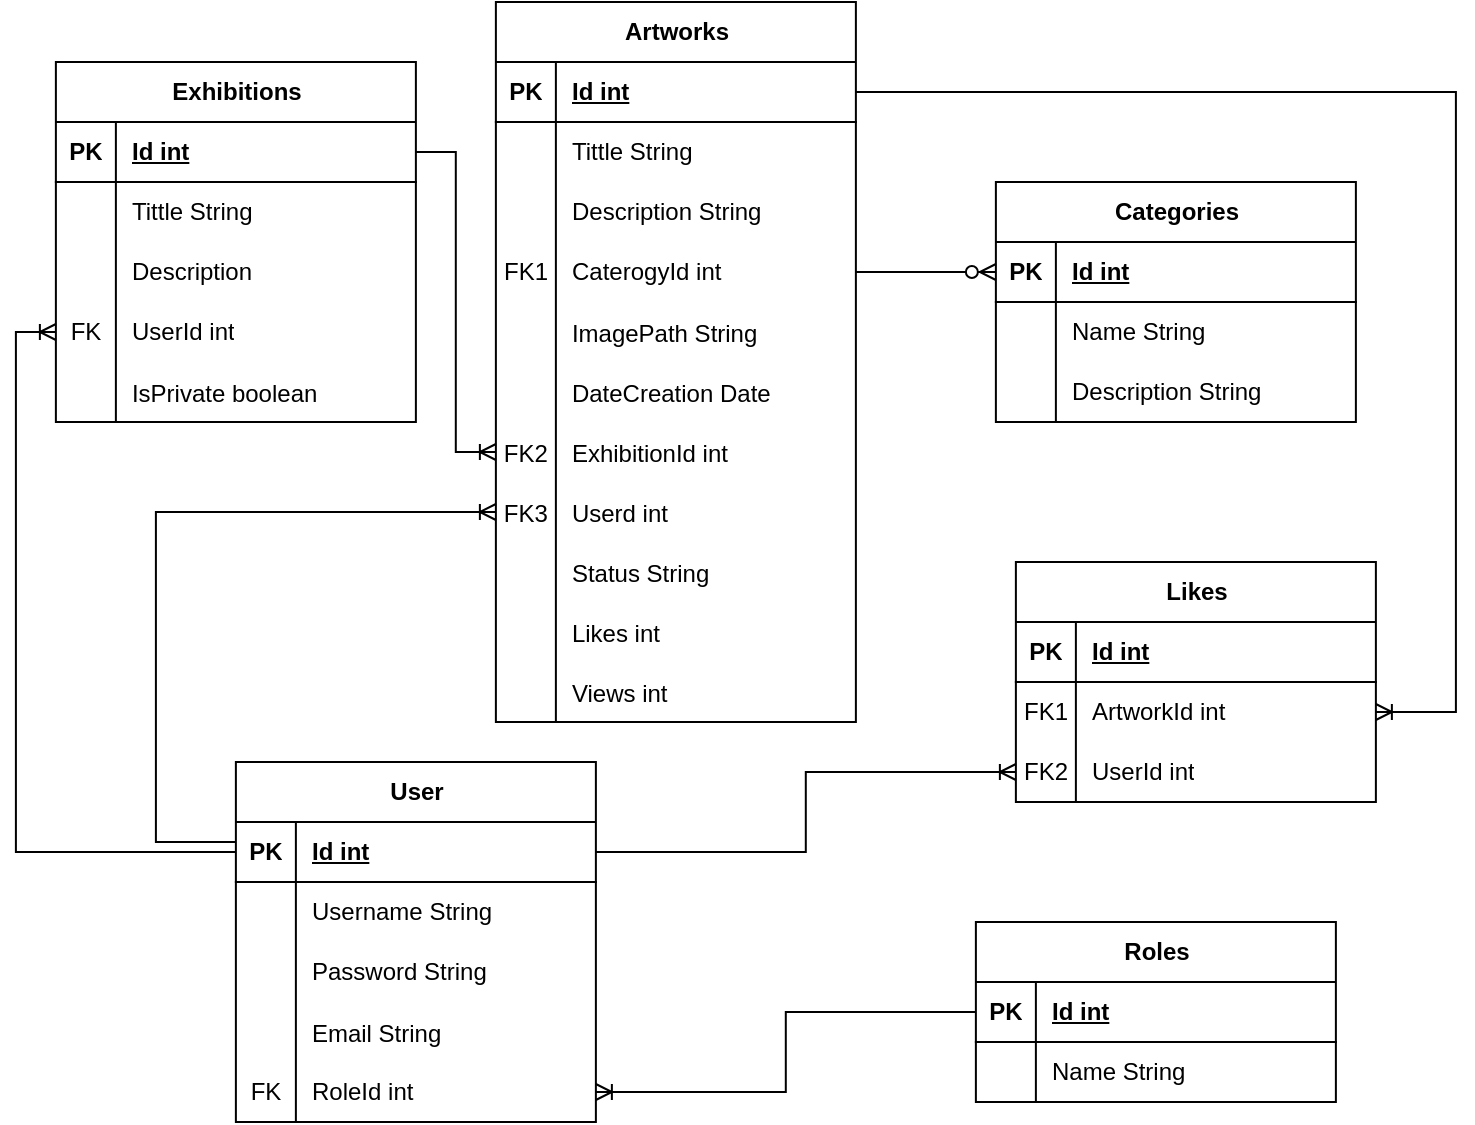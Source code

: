 <mxfile version="26.1.1">
  <diagram id="R2lEEEUBdFMjLlhIrx00" name="Page-1">
    <mxGraphModel dx="1597" dy="1006" grid="1" gridSize="10" guides="1" tooltips="1" connect="1" arrows="1" fold="1" page="1" pageScale="1" pageWidth="850" pageHeight="1100" math="0" shadow="0" extFonts="Permanent Marker^https://fonts.googleapis.com/css?family=Permanent+Marker">
      <root>
        <mxCell id="0" />
        <mxCell id="1" parent="0" />
        <mxCell id="hOkbXdzF2XHy2tYGxrxu-14" value="Artworks" style="shape=table;startSize=30;container=1;collapsible=1;childLayout=tableLayout;fixedRows=1;rowLines=0;fontStyle=1;align=center;resizeLast=1;html=1;" vertex="1" parent="1">
          <mxGeometry x="269.94" y="10" width="180" height="360" as="geometry" />
        </mxCell>
        <mxCell id="hOkbXdzF2XHy2tYGxrxu-15" value="" style="shape=tableRow;horizontal=0;startSize=0;swimlaneHead=0;swimlaneBody=0;fillColor=none;collapsible=0;dropTarget=0;points=[[0,0.5],[1,0.5]];portConstraint=eastwest;top=0;left=0;right=0;bottom=1;" vertex="1" parent="hOkbXdzF2XHy2tYGxrxu-14">
          <mxGeometry y="30" width="180" height="30" as="geometry" />
        </mxCell>
        <mxCell id="hOkbXdzF2XHy2tYGxrxu-16" value="PK" style="shape=partialRectangle;connectable=0;fillColor=none;top=0;left=0;bottom=0;right=0;fontStyle=1;overflow=hidden;whiteSpace=wrap;html=1;" vertex="1" parent="hOkbXdzF2XHy2tYGxrxu-15">
          <mxGeometry width="30" height="30" as="geometry">
            <mxRectangle width="30" height="30" as="alternateBounds" />
          </mxGeometry>
        </mxCell>
        <mxCell id="hOkbXdzF2XHy2tYGxrxu-17" value="Id int" style="shape=partialRectangle;connectable=0;fillColor=none;top=0;left=0;bottom=0;right=0;align=left;spacingLeft=6;fontStyle=5;overflow=hidden;whiteSpace=wrap;html=1;" vertex="1" parent="hOkbXdzF2XHy2tYGxrxu-15">
          <mxGeometry x="30" width="150" height="30" as="geometry">
            <mxRectangle width="150" height="30" as="alternateBounds" />
          </mxGeometry>
        </mxCell>
        <mxCell id="hOkbXdzF2XHy2tYGxrxu-18" value="" style="shape=tableRow;horizontal=0;startSize=0;swimlaneHead=0;swimlaneBody=0;fillColor=none;collapsible=0;dropTarget=0;points=[[0,0.5],[1,0.5]];portConstraint=eastwest;top=0;left=0;right=0;bottom=0;" vertex="1" parent="hOkbXdzF2XHy2tYGxrxu-14">
          <mxGeometry y="60" width="180" height="30" as="geometry" />
        </mxCell>
        <mxCell id="hOkbXdzF2XHy2tYGxrxu-19" value="" style="shape=partialRectangle;connectable=0;fillColor=none;top=0;left=0;bottom=0;right=0;editable=1;overflow=hidden;whiteSpace=wrap;html=1;" vertex="1" parent="hOkbXdzF2XHy2tYGxrxu-18">
          <mxGeometry width="30" height="30" as="geometry">
            <mxRectangle width="30" height="30" as="alternateBounds" />
          </mxGeometry>
        </mxCell>
        <mxCell id="hOkbXdzF2XHy2tYGxrxu-20" value="Tittle String" style="shape=partialRectangle;connectable=0;fillColor=none;top=0;left=0;bottom=0;right=0;align=left;spacingLeft=6;overflow=hidden;whiteSpace=wrap;html=1;" vertex="1" parent="hOkbXdzF2XHy2tYGxrxu-18">
          <mxGeometry x="30" width="150" height="30" as="geometry">
            <mxRectangle width="150" height="30" as="alternateBounds" />
          </mxGeometry>
        </mxCell>
        <mxCell id="hOkbXdzF2XHy2tYGxrxu-21" value="" style="shape=tableRow;horizontal=0;startSize=0;swimlaneHead=0;swimlaneBody=0;fillColor=none;collapsible=0;dropTarget=0;points=[[0,0.5],[1,0.5]];portConstraint=eastwest;top=0;left=0;right=0;bottom=0;" vertex="1" parent="hOkbXdzF2XHy2tYGxrxu-14">
          <mxGeometry y="90" width="180" height="30" as="geometry" />
        </mxCell>
        <mxCell id="hOkbXdzF2XHy2tYGxrxu-22" value="" style="shape=partialRectangle;connectable=0;fillColor=none;top=0;left=0;bottom=0;right=0;editable=1;overflow=hidden;whiteSpace=wrap;html=1;" vertex="1" parent="hOkbXdzF2XHy2tYGxrxu-21">
          <mxGeometry width="30" height="30" as="geometry">
            <mxRectangle width="30" height="30" as="alternateBounds" />
          </mxGeometry>
        </mxCell>
        <mxCell id="hOkbXdzF2XHy2tYGxrxu-23" value="Description String" style="shape=partialRectangle;connectable=0;fillColor=none;top=0;left=0;bottom=0;right=0;align=left;spacingLeft=6;overflow=hidden;whiteSpace=wrap;html=1;" vertex="1" parent="hOkbXdzF2XHy2tYGxrxu-21">
          <mxGeometry x="30" width="150" height="30" as="geometry">
            <mxRectangle width="150" height="30" as="alternateBounds" />
          </mxGeometry>
        </mxCell>
        <mxCell id="hOkbXdzF2XHy2tYGxrxu-24" value="" style="shape=tableRow;horizontal=0;startSize=0;swimlaneHead=0;swimlaneBody=0;fillColor=none;collapsible=0;dropTarget=0;points=[[0,0.5],[1,0.5]];portConstraint=eastwest;top=0;left=0;right=0;bottom=0;" vertex="1" parent="hOkbXdzF2XHy2tYGxrxu-14">
          <mxGeometry y="120" width="180" height="30" as="geometry" />
        </mxCell>
        <mxCell id="hOkbXdzF2XHy2tYGxrxu-25" value="FK1" style="shape=partialRectangle;connectable=0;fillColor=none;top=0;left=0;bottom=0;right=0;editable=1;overflow=hidden;whiteSpace=wrap;html=1;" vertex="1" parent="hOkbXdzF2XHy2tYGxrxu-24">
          <mxGeometry width="30" height="30" as="geometry">
            <mxRectangle width="30" height="30" as="alternateBounds" />
          </mxGeometry>
        </mxCell>
        <mxCell id="hOkbXdzF2XHy2tYGxrxu-26" value="CaterogyId int" style="shape=partialRectangle;connectable=0;fillColor=none;top=0;left=0;bottom=0;right=0;align=left;spacingLeft=6;overflow=hidden;whiteSpace=wrap;html=1;" vertex="1" parent="hOkbXdzF2XHy2tYGxrxu-24">
          <mxGeometry x="30" width="150" height="30" as="geometry">
            <mxRectangle width="150" height="30" as="alternateBounds" />
          </mxGeometry>
        </mxCell>
        <mxCell id="hOkbXdzF2XHy2tYGxrxu-127" value="" style="shape=tableRow;horizontal=0;startSize=0;swimlaneHead=0;swimlaneBody=0;fillColor=none;collapsible=0;dropTarget=0;points=[[0,0.5],[1,0.5]];portConstraint=eastwest;top=0;left=0;right=0;bottom=0;" vertex="1" parent="hOkbXdzF2XHy2tYGxrxu-14">
          <mxGeometry y="150" width="180" height="30" as="geometry" />
        </mxCell>
        <mxCell id="hOkbXdzF2XHy2tYGxrxu-128" value="" style="shape=partialRectangle;connectable=0;fillColor=none;top=0;left=0;bottom=0;right=0;editable=1;overflow=hidden;" vertex="1" parent="hOkbXdzF2XHy2tYGxrxu-127">
          <mxGeometry width="30" height="30" as="geometry">
            <mxRectangle width="30" height="30" as="alternateBounds" />
          </mxGeometry>
        </mxCell>
        <mxCell id="hOkbXdzF2XHy2tYGxrxu-129" value="ImagePath String" style="shape=partialRectangle;connectable=0;fillColor=none;top=0;left=0;bottom=0;right=0;align=left;spacingLeft=6;overflow=hidden;" vertex="1" parent="hOkbXdzF2XHy2tYGxrxu-127">
          <mxGeometry x="30" width="150" height="30" as="geometry">
            <mxRectangle width="150" height="30" as="alternateBounds" />
          </mxGeometry>
        </mxCell>
        <mxCell id="hOkbXdzF2XHy2tYGxrxu-130" value="" style="shape=tableRow;horizontal=0;startSize=0;swimlaneHead=0;swimlaneBody=0;fillColor=none;collapsible=0;dropTarget=0;points=[[0,0.5],[1,0.5]];portConstraint=eastwest;top=0;left=0;right=0;bottom=0;" vertex="1" parent="hOkbXdzF2XHy2tYGxrxu-14">
          <mxGeometry y="180" width="180" height="30" as="geometry" />
        </mxCell>
        <mxCell id="hOkbXdzF2XHy2tYGxrxu-131" value="" style="shape=partialRectangle;connectable=0;fillColor=none;top=0;left=0;bottom=0;right=0;editable=1;overflow=hidden;" vertex="1" parent="hOkbXdzF2XHy2tYGxrxu-130">
          <mxGeometry width="30" height="30" as="geometry">
            <mxRectangle width="30" height="30" as="alternateBounds" />
          </mxGeometry>
        </mxCell>
        <mxCell id="hOkbXdzF2XHy2tYGxrxu-132" value="DateCreation Date" style="shape=partialRectangle;connectable=0;fillColor=none;top=0;left=0;bottom=0;right=0;align=left;spacingLeft=6;overflow=hidden;" vertex="1" parent="hOkbXdzF2XHy2tYGxrxu-130">
          <mxGeometry x="30" width="150" height="30" as="geometry">
            <mxRectangle width="150" height="30" as="alternateBounds" />
          </mxGeometry>
        </mxCell>
        <mxCell id="hOkbXdzF2XHy2tYGxrxu-133" value="" style="shape=tableRow;horizontal=0;startSize=0;swimlaneHead=0;swimlaneBody=0;fillColor=none;collapsible=0;dropTarget=0;points=[[0,0.5],[1,0.5]];portConstraint=eastwest;top=0;left=0;right=0;bottom=0;" vertex="1" parent="hOkbXdzF2XHy2tYGxrxu-14">
          <mxGeometry y="210" width="180" height="30" as="geometry" />
        </mxCell>
        <mxCell id="hOkbXdzF2XHy2tYGxrxu-134" value="FK2" style="shape=partialRectangle;connectable=0;fillColor=none;top=0;left=0;bottom=0;right=0;editable=1;overflow=hidden;" vertex="1" parent="hOkbXdzF2XHy2tYGxrxu-133">
          <mxGeometry width="30" height="30" as="geometry">
            <mxRectangle width="30" height="30" as="alternateBounds" />
          </mxGeometry>
        </mxCell>
        <mxCell id="hOkbXdzF2XHy2tYGxrxu-135" value="ExhibitionId int" style="shape=partialRectangle;connectable=0;fillColor=none;top=0;left=0;bottom=0;right=0;align=left;spacingLeft=6;overflow=hidden;" vertex="1" parent="hOkbXdzF2XHy2tYGxrxu-133">
          <mxGeometry x="30" width="150" height="30" as="geometry">
            <mxRectangle width="150" height="30" as="alternateBounds" />
          </mxGeometry>
        </mxCell>
        <mxCell id="hOkbXdzF2XHy2tYGxrxu-136" value="" style="shape=tableRow;horizontal=0;startSize=0;swimlaneHead=0;swimlaneBody=0;fillColor=none;collapsible=0;dropTarget=0;points=[[0,0.5],[1,0.5]];portConstraint=eastwest;top=0;left=0;right=0;bottom=0;" vertex="1" parent="hOkbXdzF2XHy2tYGxrxu-14">
          <mxGeometry y="240" width="180" height="30" as="geometry" />
        </mxCell>
        <mxCell id="hOkbXdzF2XHy2tYGxrxu-137" value="FK3" style="shape=partialRectangle;connectable=0;fillColor=none;top=0;left=0;bottom=0;right=0;editable=1;overflow=hidden;" vertex="1" parent="hOkbXdzF2XHy2tYGxrxu-136">
          <mxGeometry width="30" height="30" as="geometry">
            <mxRectangle width="30" height="30" as="alternateBounds" />
          </mxGeometry>
        </mxCell>
        <mxCell id="hOkbXdzF2XHy2tYGxrxu-138" value="Userd int" style="shape=partialRectangle;connectable=0;fillColor=none;top=0;left=0;bottom=0;right=0;align=left;spacingLeft=6;overflow=hidden;" vertex="1" parent="hOkbXdzF2XHy2tYGxrxu-136">
          <mxGeometry x="30" width="150" height="30" as="geometry">
            <mxRectangle width="150" height="30" as="alternateBounds" />
          </mxGeometry>
        </mxCell>
        <mxCell id="hOkbXdzF2XHy2tYGxrxu-139" value="" style="shape=tableRow;horizontal=0;startSize=0;swimlaneHead=0;swimlaneBody=0;fillColor=none;collapsible=0;dropTarget=0;points=[[0,0.5],[1,0.5]];portConstraint=eastwest;top=0;left=0;right=0;bottom=0;" vertex="1" parent="hOkbXdzF2XHy2tYGxrxu-14">
          <mxGeometry y="270" width="180" height="30" as="geometry" />
        </mxCell>
        <mxCell id="hOkbXdzF2XHy2tYGxrxu-140" value="" style="shape=partialRectangle;connectable=0;fillColor=none;top=0;left=0;bottom=0;right=0;editable=1;overflow=hidden;" vertex="1" parent="hOkbXdzF2XHy2tYGxrxu-139">
          <mxGeometry width="30" height="30" as="geometry">
            <mxRectangle width="30" height="30" as="alternateBounds" />
          </mxGeometry>
        </mxCell>
        <mxCell id="hOkbXdzF2XHy2tYGxrxu-141" value="Status String" style="shape=partialRectangle;connectable=0;fillColor=none;top=0;left=0;bottom=0;right=0;align=left;spacingLeft=6;overflow=hidden;" vertex="1" parent="hOkbXdzF2XHy2tYGxrxu-139">
          <mxGeometry x="30" width="150" height="30" as="geometry">
            <mxRectangle width="150" height="30" as="alternateBounds" />
          </mxGeometry>
        </mxCell>
        <mxCell id="hOkbXdzF2XHy2tYGxrxu-142" value="" style="shape=tableRow;horizontal=0;startSize=0;swimlaneHead=0;swimlaneBody=0;fillColor=none;collapsible=0;dropTarget=0;points=[[0,0.5],[1,0.5]];portConstraint=eastwest;top=0;left=0;right=0;bottom=0;" vertex="1" parent="hOkbXdzF2XHy2tYGxrxu-14">
          <mxGeometry y="300" width="180" height="30" as="geometry" />
        </mxCell>
        <mxCell id="hOkbXdzF2XHy2tYGxrxu-143" value="" style="shape=partialRectangle;connectable=0;fillColor=none;top=0;left=0;bottom=0;right=0;editable=1;overflow=hidden;" vertex="1" parent="hOkbXdzF2XHy2tYGxrxu-142">
          <mxGeometry width="30" height="30" as="geometry">
            <mxRectangle width="30" height="30" as="alternateBounds" />
          </mxGeometry>
        </mxCell>
        <mxCell id="hOkbXdzF2XHy2tYGxrxu-144" value="Likes int" style="shape=partialRectangle;connectable=0;fillColor=none;top=0;left=0;bottom=0;right=0;align=left;spacingLeft=6;overflow=hidden;" vertex="1" parent="hOkbXdzF2XHy2tYGxrxu-142">
          <mxGeometry x="30" width="150" height="30" as="geometry">
            <mxRectangle width="150" height="30" as="alternateBounds" />
          </mxGeometry>
        </mxCell>
        <mxCell id="hOkbXdzF2XHy2tYGxrxu-145" value="" style="shape=tableRow;horizontal=0;startSize=0;swimlaneHead=0;swimlaneBody=0;fillColor=none;collapsible=0;dropTarget=0;points=[[0,0.5],[1,0.5]];portConstraint=eastwest;top=0;left=0;right=0;bottom=0;" vertex="1" parent="hOkbXdzF2XHy2tYGxrxu-14">
          <mxGeometry y="330" width="180" height="30" as="geometry" />
        </mxCell>
        <mxCell id="hOkbXdzF2XHy2tYGxrxu-146" value="" style="shape=partialRectangle;connectable=0;fillColor=none;top=0;left=0;bottom=0;right=0;editable=1;overflow=hidden;" vertex="1" parent="hOkbXdzF2XHy2tYGxrxu-145">
          <mxGeometry width="30" height="30" as="geometry">
            <mxRectangle width="30" height="30" as="alternateBounds" />
          </mxGeometry>
        </mxCell>
        <mxCell id="hOkbXdzF2XHy2tYGxrxu-147" value="Views int" style="shape=partialRectangle;connectable=0;fillColor=none;top=0;left=0;bottom=0;right=0;align=left;spacingLeft=6;overflow=hidden;" vertex="1" parent="hOkbXdzF2XHy2tYGxrxu-145">
          <mxGeometry x="30" width="150" height="30" as="geometry">
            <mxRectangle width="150" height="30" as="alternateBounds" />
          </mxGeometry>
        </mxCell>
        <mxCell id="hOkbXdzF2XHy2tYGxrxu-27" value="Exhibitions" style="shape=table;startSize=30;container=1;collapsible=1;childLayout=tableLayout;fixedRows=1;rowLines=0;fontStyle=1;align=center;resizeLast=1;html=1;" vertex="1" parent="1">
          <mxGeometry x="49.94" y="40" width="180" height="180" as="geometry" />
        </mxCell>
        <mxCell id="hOkbXdzF2XHy2tYGxrxu-28" value="" style="shape=tableRow;horizontal=0;startSize=0;swimlaneHead=0;swimlaneBody=0;fillColor=none;collapsible=0;dropTarget=0;points=[[0,0.5],[1,0.5]];portConstraint=eastwest;top=0;left=0;right=0;bottom=1;" vertex="1" parent="hOkbXdzF2XHy2tYGxrxu-27">
          <mxGeometry y="30" width="180" height="30" as="geometry" />
        </mxCell>
        <mxCell id="hOkbXdzF2XHy2tYGxrxu-29" value="PK" style="shape=partialRectangle;connectable=0;fillColor=none;top=0;left=0;bottom=0;right=0;fontStyle=1;overflow=hidden;whiteSpace=wrap;html=1;" vertex="1" parent="hOkbXdzF2XHy2tYGxrxu-28">
          <mxGeometry width="30" height="30" as="geometry">
            <mxRectangle width="30" height="30" as="alternateBounds" />
          </mxGeometry>
        </mxCell>
        <mxCell id="hOkbXdzF2XHy2tYGxrxu-30" value="Id int" style="shape=partialRectangle;connectable=0;fillColor=none;top=0;left=0;bottom=0;right=0;align=left;spacingLeft=6;fontStyle=5;overflow=hidden;whiteSpace=wrap;html=1;" vertex="1" parent="hOkbXdzF2XHy2tYGxrxu-28">
          <mxGeometry x="30" width="150" height="30" as="geometry">
            <mxRectangle width="150" height="30" as="alternateBounds" />
          </mxGeometry>
        </mxCell>
        <mxCell id="hOkbXdzF2XHy2tYGxrxu-31" value="" style="shape=tableRow;horizontal=0;startSize=0;swimlaneHead=0;swimlaneBody=0;fillColor=none;collapsible=0;dropTarget=0;points=[[0,0.5],[1,0.5]];portConstraint=eastwest;top=0;left=0;right=0;bottom=0;" vertex="1" parent="hOkbXdzF2XHy2tYGxrxu-27">
          <mxGeometry y="60" width="180" height="30" as="geometry" />
        </mxCell>
        <mxCell id="hOkbXdzF2XHy2tYGxrxu-32" value="" style="shape=partialRectangle;connectable=0;fillColor=none;top=0;left=0;bottom=0;right=0;editable=1;overflow=hidden;whiteSpace=wrap;html=1;" vertex="1" parent="hOkbXdzF2XHy2tYGxrxu-31">
          <mxGeometry width="30" height="30" as="geometry">
            <mxRectangle width="30" height="30" as="alternateBounds" />
          </mxGeometry>
        </mxCell>
        <mxCell id="hOkbXdzF2XHy2tYGxrxu-33" value="Tittle String" style="shape=partialRectangle;connectable=0;fillColor=none;top=0;left=0;bottom=0;right=0;align=left;spacingLeft=6;overflow=hidden;whiteSpace=wrap;html=1;" vertex="1" parent="hOkbXdzF2XHy2tYGxrxu-31">
          <mxGeometry x="30" width="150" height="30" as="geometry">
            <mxRectangle width="150" height="30" as="alternateBounds" />
          </mxGeometry>
        </mxCell>
        <mxCell id="hOkbXdzF2XHy2tYGxrxu-34" value="" style="shape=tableRow;horizontal=0;startSize=0;swimlaneHead=0;swimlaneBody=0;fillColor=none;collapsible=0;dropTarget=0;points=[[0,0.5],[1,0.5]];portConstraint=eastwest;top=0;left=0;right=0;bottom=0;" vertex="1" parent="hOkbXdzF2XHy2tYGxrxu-27">
          <mxGeometry y="90" width="180" height="30" as="geometry" />
        </mxCell>
        <mxCell id="hOkbXdzF2XHy2tYGxrxu-35" value="" style="shape=partialRectangle;connectable=0;fillColor=none;top=0;left=0;bottom=0;right=0;editable=1;overflow=hidden;whiteSpace=wrap;html=1;" vertex="1" parent="hOkbXdzF2XHy2tYGxrxu-34">
          <mxGeometry width="30" height="30" as="geometry">
            <mxRectangle width="30" height="30" as="alternateBounds" />
          </mxGeometry>
        </mxCell>
        <mxCell id="hOkbXdzF2XHy2tYGxrxu-36" value="Description" style="shape=partialRectangle;connectable=0;fillColor=none;top=0;left=0;bottom=0;right=0;align=left;spacingLeft=6;overflow=hidden;whiteSpace=wrap;html=1;" vertex="1" parent="hOkbXdzF2XHy2tYGxrxu-34">
          <mxGeometry x="30" width="150" height="30" as="geometry">
            <mxRectangle width="150" height="30" as="alternateBounds" />
          </mxGeometry>
        </mxCell>
        <mxCell id="hOkbXdzF2XHy2tYGxrxu-37" value="" style="shape=tableRow;horizontal=0;startSize=0;swimlaneHead=0;swimlaneBody=0;fillColor=none;collapsible=0;dropTarget=0;points=[[0,0.5],[1,0.5]];portConstraint=eastwest;top=0;left=0;right=0;bottom=0;" vertex="1" parent="hOkbXdzF2XHy2tYGxrxu-27">
          <mxGeometry y="120" width="180" height="30" as="geometry" />
        </mxCell>
        <mxCell id="hOkbXdzF2XHy2tYGxrxu-38" value="FK" style="shape=partialRectangle;connectable=0;fillColor=none;top=0;left=0;bottom=0;right=0;editable=1;overflow=hidden;whiteSpace=wrap;html=1;" vertex="1" parent="hOkbXdzF2XHy2tYGxrxu-37">
          <mxGeometry width="30" height="30" as="geometry">
            <mxRectangle width="30" height="30" as="alternateBounds" />
          </mxGeometry>
        </mxCell>
        <mxCell id="hOkbXdzF2XHy2tYGxrxu-39" value="UserId int" style="shape=partialRectangle;connectable=0;fillColor=none;top=0;left=0;bottom=0;right=0;align=left;spacingLeft=6;overflow=hidden;whiteSpace=wrap;html=1;" vertex="1" parent="hOkbXdzF2XHy2tYGxrxu-37">
          <mxGeometry x="30" width="150" height="30" as="geometry">
            <mxRectangle width="150" height="30" as="alternateBounds" />
          </mxGeometry>
        </mxCell>
        <mxCell id="hOkbXdzF2XHy2tYGxrxu-173" value="" style="shape=tableRow;horizontal=0;startSize=0;swimlaneHead=0;swimlaneBody=0;fillColor=none;collapsible=0;dropTarget=0;points=[[0,0.5],[1,0.5]];portConstraint=eastwest;top=0;left=0;right=0;bottom=0;" vertex="1" parent="hOkbXdzF2XHy2tYGxrxu-27">
          <mxGeometry y="150" width="180" height="30" as="geometry" />
        </mxCell>
        <mxCell id="hOkbXdzF2XHy2tYGxrxu-174" value="" style="shape=partialRectangle;connectable=0;fillColor=none;top=0;left=0;bottom=0;right=0;editable=1;overflow=hidden;" vertex="1" parent="hOkbXdzF2XHy2tYGxrxu-173">
          <mxGeometry width="30" height="30" as="geometry">
            <mxRectangle width="30" height="30" as="alternateBounds" />
          </mxGeometry>
        </mxCell>
        <mxCell id="hOkbXdzF2XHy2tYGxrxu-175" value="IsPrivate boolean" style="shape=partialRectangle;connectable=0;fillColor=none;top=0;left=0;bottom=0;right=0;align=left;spacingLeft=6;overflow=hidden;" vertex="1" parent="hOkbXdzF2XHy2tYGxrxu-173">
          <mxGeometry x="30" width="150" height="30" as="geometry">
            <mxRectangle width="150" height="30" as="alternateBounds" />
          </mxGeometry>
        </mxCell>
        <mxCell id="hOkbXdzF2XHy2tYGxrxu-40" value="Categories" style="shape=table;startSize=30;container=1;collapsible=1;childLayout=tableLayout;fixedRows=1;rowLines=0;fontStyle=1;align=center;resizeLast=1;html=1;" vertex="1" parent="1">
          <mxGeometry x="519.94" y="100" width="180" height="120" as="geometry" />
        </mxCell>
        <mxCell id="hOkbXdzF2XHy2tYGxrxu-41" value="" style="shape=tableRow;horizontal=0;startSize=0;swimlaneHead=0;swimlaneBody=0;fillColor=none;collapsible=0;dropTarget=0;points=[[0,0.5],[1,0.5]];portConstraint=eastwest;top=0;left=0;right=0;bottom=1;" vertex="1" parent="hOkbXdzF2XHy2tYGxrxu-40">
          <mxGeometry y="30" width="180" height="30" as="geometry" />
        </mxCell>
        <mxCell id="hOkbXdzF2XHy2tYGxrxu-42" value="PK" style="shape=partialRectangle;connectable=0;fillColor=none;top=0;left=0;bottom=0;right=0;fontStyle=1;overflow=hidden;whiteSpace=wrap;html=1;" vertex="1" parent="hOkbXdzF2XHy2tYGxrxu-41">
          <mxGeometry width="30" height="30" as="geometry">
            <mxRectangle width="30" height="30" as="alternateBounds" />
          </mxGeometry>
        </mxCell>
        <mxCell id="hOkbXdzF2XHy2tYGxrxu-43" value="Id int" style="shape=partialRectangle;connectable=0;fillColor=none;top=0;left=0;bottom=0;right=0;align=left;spacingLeft=6;fontStyle=5;overflow=hidden;whiteSpace=wrap;html=1;" vertex="1" parent="hOkbXdzF2XHy2tYGxrxu-41">
          <mxGeometry x="30" width="150" height="30" as="geometry">
            <mxRectangle width="150" height="30" as="alternateBounds" />
          </mxGeometry>
        </mxCell>
        <mxCell id="hOkbXdzF2XHy2tYGxrxu-44" value="" style="shape=tableRow;horizontal=0;startSize=0;swimlaneHead=0;swimlaneBody=0;fillColor=none;collapsible=0;dropTarget=0;points=[[0,0.5],[1,0.5]];portConstraint=eastwest;top=0;left=0;right=0;bottom=0;" vertex="1" parent="hOkbXdzF2XHy2tYGxrxu-40">
          <mxGeometry y="60" width="180" height="30" as="geometry" />
        </mxCell>
        <mxCell id="hOkbXdzF2XHy2tYGxrxu-45" value="" style="shape=partialRectangle;connectable=0;fillColor=none;top=0;left=0;bottom=0;right=0;editable=1;overflow=hidden;whiteSpace=wrap;html=1;" vertex="1" parent="hOkbXdzF2XHy2tYGxrxu-44">
          <mxGeometry width="30" height="30" as="geometry">
            <mxRectangle width="30" height="30" as="alternateBounds" />
          </mxGeometry>
        </mxCell>
        <mxCell id="hOkbXdzF2XHy2tYGxrxu-46" value="Name String" style="shape=partialRectangle;connectable=0;fillColor=none;top=0;left=0;bottom=0;right=0;align=left;spacingLeft=6;overflow=hidden;whiteSpace=wrap;html=1;" vertex="1" parent="hOkbXdzF2XHy2tYGxrxu-44">
          <mxGeometry x="30" width="150" height="30" as="geometry">
            <mxRectangle width="150" height="30" as="alternateBounds" />
          </mxGeometry>
        </mxCell>
        <mxCell id="hOkbXdzF2XHy2tYGxrxu-47" value="" style="shape=tableRow;horizontal=0;startSize=0;swimlaneHead=0;swimlaneBody=0;fillColor=none;collapsible=0;dropTarget=0;points=[[0,0.5],[1,0.5]];portConstraint=eastwest;top=0;left=0;right=0;bottom=0;" vertex="1" parent="hOkbXdzF2XHy2tYGxrxu-40">
          <mxGeometry y="90" width="180" height="30" as="geometry" />
        </mxCell>
        <mxCell id="hOkbXdzF2XHy2tYGxrxu-48" value="" style="shape=partialRectangle;connectable=0;fillColor=none;top=0;left=0;bottom=0;right=0;editable=1;overflow=hidden;whiteSpace=wrap;html=1;" vertex="1" parent="hOkbXdzF2XHy2tYGxrxu-47">
          <mxGeometry width="30" height="30" as="geometry">
            <mxRectangle width="30" height="30" as="alternateBounds" />
          </mxGeometry>
        </mxCell>
        <mxCell id="hOkbXdzF2XHy2tYGxrxu-49" value="Description String" style="shape=partialRectangle;connectable=0;fillColor=none;top=0;left=0;bottom=0;right=0;align=left;spacingLeft=6;overflow=hidden;whiteSpace=wrap;html=1;" vertex="1" parent="hOkbXdzF2XHy2tYGxrxu-47">
          <mxGeometry x="30" width="150" height="30" as="geometry">
            <mxRectangle width="150" height="30" as="alternateBounds" />
          </mxGeometry>
        </mxCell>
        <mxCell id="hOkbXdzF2XHy2tYGxrxu-53" value="Likes" style="shape=table;startSize=30;container=1;collapsible=1;childLayout=tableLayout;fixedRows=1;rowLines=0;fontStyle=1;align=center;resizeLast=1;html=1;" vertex="1" parent="1">
          <mxGeometry x="529.94" y="290" width="180" height="120" as="geometry" />
        </mxCell>
        <mxCell id="hOkbXdzF2XHy2tYGxrxu-54" value="" style="shape=tableRow;horizontal=0;startSize=0;swimlaneHead=0;swimlaneBody=0;fillColor=none;collapsible=0;dropTarget=0;points=[[0,0.5],[1,0.5]];portConstraint=eastwest;top=0;left=0;right=0;bottom=1;" vertex="1" parent="hOkbXdzF2XHy2tYGxrxu-53">
          <mxGeometry y="30" width="180" height="30" as="geometry" />
        </mxCell>
        <mxCell id="hOkbXdzF2XHy2tYGxrxu-55" value="PK" style="shape=partialRectangle;connectable=0;fillColor=none;top=0;left=0;bottom=0;right=0;fontStyle=1;overflow=hidden;whiteSpace=wrap;html=1;" vertex="1" parent="hOkbXdzF2XHy2tYGxrxu-54">
          <mxGeometry width="30" height="30" as="geometry">
            <mxRectangle width="30" height="30" as="alternateBounds" />
          </mxGeometry>
        </mxCell>
        <mxCell id="hOkbXdzF2XHy2tYGxrxu-56" value="Id int" style="shape=partialRectangle;connectable=0;fillColor=none;top=0;left=0;bottom=0;right=0;align=left;spacingLeft=6;fontStyle=5;overflow=hidden;whiteSpace=wrap;html=1;" vertex="1" parent="hOkbXdzF2XHy2tYGxrxu-54">
          <mxGeometry x="30" width="150" height="30" as="geometry">
            <mxRectangle width="150" height="30" as="alternateBounds" />
          </mxGeometry>
        </mxCell>
        <mxCell id="hOkbXdzF2XHy2tYGxrxu-57" value="" style="shape=tableRow;horizontal=0;startSize=0;swimlaneHead=0;swimlaneBody=0;fillColor=none;collapsible=0;dropTarget=0;points=[[0,0.5],[1,0.5]];portConstraint=eastwest;top=0;left=0;right=0;bottom=0;" vertex="1" parent="hOkbXdzF2XHy2tYGxrxu-53">
          <mxGeometry y="60" width="180" height="30" as="geometry" />
        </mxCell>
        <mxCell id="hOkbXdzF2XHy2tYGxrxu-58" value="FK1" style="shape=partialRectangle;connectable=0;fillColor=none;top=0;left=0;bottom=0;right=0;editable=1;overflow=hidden;whiteSpace=wrap;html=1;" vertex="1" parent="hOkbXdzF2XHy2tYGxrxu-57">
          <mxGeometry width="30" height="30" as="geometry">
            <mxRectangle width="30" height="30" as="alternateBounds" />
          </mxGeometry>
        </mxCell>
        <mxCell id="hOkbXdzF2XHy2tYGxrxu-59" value="ArtworkId int" style="shape=partialRectangle;connectable=0;fillColor=none;top=0;left=0;bottom=0;right=0;align=left;spacingLeft=6;overflow=hidden;whiteSpace=wrap;html=1;" vertex="1" parent="hOkbXdzF2XHy2tYGxrxu-57">
          <mxGeometry x="30" width="150" height="30" as="geometry">
            <mxRectangle width="150" height="30" as="alternateBounds" />
          </mxGeometry>
        </mxCell>
        <mxCell id="hOkbXdzF2XHy2tYGxrxu-60" value="" style="shape=tableRow;horizontal=0;startSize=0;swimlaneHead=0;swimlaneBody=0;fillColor=none;collapsible=0;dropTarget=0;points=[[0,0.5],[1,0.5]];portConstraint=eastwest;top=0;left=0;right=0;bottom=0;" vertex="1" parent="hOkbXdzF2XHy2tYGxrxu-53">
          <mxGeometry y="90" width="180" height="30" as="geometry" />
        </mxCell>
        <mxCell id="hOkbXdzF2XHy2tYGxrxu-61" value="FK2" style="shape=partialRectangle;connectable=0;fillColor=none;top=0;left=0;bottom=0;right=0;editable=1;overflow=hidden;whiteSpace=wrap;html=1;" vertex="1" parent="hOkbXdzF2XHy2tYGxrxu-60">
          <mxGeometry width="30" height="30" as="geometry">
            <mxRectangle width="30" height="30" as="alternateBounds" />
          </mxGeometry>
        </mxCell>
        <mxCell id="hOkbXdzF2XHy2tYGxrxu-62" value="UserId int" style="shape=partialRectangle;connectable=0;fillColor=none;top=0;left=0;bottom=0;right=0;align=left;spacingLeft=6;overflow=hidden;whiteSpace=wrap;html=1;" vertex="1" parent="hOkbXdzF2XHy2tYGxrxu-60">
          <mxGeometry x="30" width="150" height="30" as="geometry">
            <mxRectangle width="150" height="30" as="alternateBounds" />
          </mxGeometry>
        </mxCell>
        <mxCell id="hOkbXdzF2XHy2tYGxrxu-79" value="Roles" style="shape=table;startSize=30;container=1;collapsible=1;childLayout=tableLayout;fixedRows=1;rowLines=0;fontStyle=1;align=center;resizeLast=1;html=1;" vertex="1" parent="1">
          <mxGeometry x="509.94" y="470" width="180" height="90" as="geometry" />
        </mxCell>
        <mxCell id="hOkbXdzF2XHy2tYGxrxu-80" value="" style="shape=tableRow;horizontal=0;startSize=0;swimlaneHead=0;swimlaneBody=0;fillColor=none;collapsible=0;dropTarget=0;points=[[0,0.5],[1,0.5]];portConstraint=eastwest;top=0;left=0;right=0;bottom=1;" vertex="1" parent="hOkbXdzF2XHy2tYGxrxu-79">
          <mxGeometry y="30" width="180" height="30" as="geometry" />
        </mxCell>
        <mxCell id="hOkbXdzF2XHy2tYGxrxu-81" value="PK" style="shape=partialRectangle;connectable=0;fillColor=none;top=0;left=0;bottom=0;right=0;fontStyle=1;overflow=hidden;whiteSpace=wrap;html=1;" vertex="1" parent="hOkbXdzF2XHy2tYGxrxu-80">
          <mxGeometry width="30" height="30" as="geometry">
            <mxRectangle width="30" height="30" as="alternateBounds" />
          </mxGeometry>
        </mxCell>
        <mxCell id="hOkbXdzF2XHy2tYGxrxu-82" value="Id int" style="shape=partialRectangle;connectable=0;fillColor=none;top=0;left=0;bottom=0;right=0;align=left;spacingLeft=6;fontStyle=5;overflow=hidden;whiteSpace=wrap;html=1;" vertex="1" parent="hOkbXdzF2XHy2tYGxrxu-80">
          <mxGeometry x="30" width="150" height="30" as="geometry">
            <mxRectangle width="150" height="30" as="alternateBounds" />
          </mxGeometry>
        </mxCell>
        <mxCell id="hOkbXdzF2XHy2tYGxrxu-83" value="" style="shape=tableRow;horizontal=0;startSize=0;swimlaneHead=0;swimlaneBody=0;fillColor=none;collapsible=0;dropTarget=0;points=[[0,0.5],[1,0.5]];portConstraint=eastwest;top=0;left=0;right=0;bottom=0;" vertex="1" parent="hOkbXdzF2XHy2tYGxrxu-79">
          <mxGeometry y="60" width="180" height="30" as="geometry" />
        </mxCell>
        <mxCell id="hOkbXdzF2XHy2tYGxrxu-84" value="" style="shape=partialRectangle;connectable=0;fillColor=none;top=0;left=0;bottom=0;right=0;editable=1;overflow=hidden;whiteSpace=wrap;html=1;" vertex="1" parent="hOkbXdzF2XHy2tYGxrxu-83">
          <mxGeometry width="30" height="30" as="geometry">
            <mxRectangle width="30" height="30" as="alternateBounds" />
          </mxGeometry>
        </mxCell>
        <mxCell id="hOkbXdzF2XHy2tYGxrxu-85" value="Name String" style="shape=partialRectangle;connectable=0;fillColor=none;top=0;left=0;bottom=0;right=0;align=left;spacingLeft=6;overflow=hidden;whiteSpace=wrap;html=1;" vertex="1" parent="hOkbXdzF2XHy2tYGxrxu-83">
          <mxGeometry x="30" width="150" height="30" as="geometry">
            <mxRectangle width="150" height="30" as="alternateBounds" />
          </mxGeometry>
        </mxCell>
        <mxCell id="hOkbXdzF2XHy2tYGxrxu-92" value="User" style="shape=table;startSize=30;container=1;collapsible=1;childLayout=tableLayout;fixedRows=1;rowLines=0;fontStyle=1;align=center;resizeLast=1;html=1;" vertex="1" parent="1">
          <mxGeometry x="139.94" y="390" width="180" height="180" as="geometry" />
        </mxCell>
        <mxCell id="hOkbXdzF2XHy2tYGxrxu-93" value="" style="shape=tableRow;horizontal=0;startSize=0;swimlaneHead=0;swimlaneBody=0;fillColor=none;collapsible=0;dropTarget=0;points=[[0,0.5],[1,0.5]];portConstraint=eastwest;top=0;left=0;right=0;bottom=1;" vertex="1" parent="hOkbXdzF2XHy2tYGxrxu-92">
          <mxGeometry y="30" width="180" height="30" as="geometry" />
        </mxCell>
        <mxCell id="hOkbXdzF2XHy2tYGxrxu-94" value="PK" style="shape=partialRectangle;connectable=0;fillColor=none;top=0;left=0;bottom=0;right=0;fontStyle=1;overflow=hidden;whiteSpace=wrap;html=1;" vertex="1" parent="hOkbXdzF2XHy2tYGxrxu-93">
          <mxGeometry width="30" height="30" as="geometry">
            <mxRectangle width="30" height="30" as="alternateBounds" />
          </mxGeometry>
        </mxCell>
        <mxCell id="hOkbXdzF2XHy2tYGxrxu-95" value="Id int" style="shape=partialRectangle;connectable=0;fillColor=none;top=0;left=0;bottom=0;right=0;align=left;spacingLeft=6;fontStyle=5;overflow=hidden;whiteSpace=wrap;html=1;" vertex="1" parent="hOkbXdzF2XHy2tYGxrxu-93">
          <mxGeometry x="30" width="150" height="30" as="geometry">
            <mxRectangle width="150" height="30" as="alternateBounds" />
          </mxGeometry>
        </mxCell>
        <mxCell id="hOkbXdzF2XHy2tYGxrxu-96" value="" style="shape=tableRow;horizontal=0;startSize=0;swimlaneHead=0;swimlaneBody=0;fillColor=none;collapsible=0;dropTarget=0;points=[[0,0.5],[1,0.5]];portConstraint=eastwest;top=0;left=0;right=0;bottom=0;" vertex="1" parent="hOkbXdzF2XHy2tYGxrxu-92">
          <mxGeometry y="60" width="180" height="30" as="geometry" />
        </mxCell>
        <mxCell id="hOkbXdzF2XHy2tYGxrxu-97" value="" style="shape=partialRectangle;connectable=0;fillColor=none;top=0;left=0;bottom=0;right=0;editable=1;overflow=hidden;whiteSpace=wrap;html=1;" vertex="1" parent="hOkbXdzF2XHy2tYGxrxu-96">
          <mxGeometry width="30" height="30" as="geometry">
            <mxRectangle width="30" height="30" as="alternateBounds" />
          </mxGeometry>
        </mxCell>
        <mxCell id="hOkbXdzF2XHy2tYGxrxu-98" value="Username String" style="shape=partialRectangle;connectable=0;fillColor=none;top=0;left=0;bottom=0;right=0;align=left;spacingLeft=6;overflow=hidden;whiteSpace=wrap;html=1;" vertex="1" parent="hOkbXdzF2XHy2tYGxrxu-96">
          <mxGeometry x="30" width="150" height="30" as="geometry">
            <mxRectangle width="150" height="30" as="alternateBounds" />
          </mxGeometry>
        </mxCell>
        <mxCell id="hOkbXdzF2XHy2tYGxrxu-99" value="" style="shape=tableRow;horizontal=0;startSize=0;swimlaneHead=0;swimlaneBody=0;fillColor=none;collapsible=0;dropTarget=0;points=[[0,0.5],[1,0.5]];portConstraint=eastwest;top=0;left=0;right=0;bottom=0;" vertex="1" parent="hOkbXdzF2XHy2tYGxrxu-92">
          <mxGeometry y="90" width="180" height="30" as="geometry" />
        </mxCell>
        <mxCell id="hOkbXdzF2XHy2tYGxrxu-100" value="" style="shape=partialRectangle;connectable=0;fillColor=none;top=0;left=0;bottom=0;right=0;editable=1;overflow=hidden;whiteSpace=wrap;html=1;" vertex="1" parent="hOkbXdzF2XHy2tYGxrxu-99">
          <mxGeometry width="30" height="30" as="geometry">
            <mxRectangle width="30" height="30" as="alternateBounds" />
          </mxGeometry>
        </mxCell>
        <mxCell id="hOkbXdzF2XHy2tYGxrxu-101" value="Password String" style="shape=partialRectangle;connectable=0;fillColor=none;top=0;left=0;bottom=0;right=0;align=left;spacingLeft=6;overflow=hidden;whiteSpace=wrap;html=1;" vertex="1" parent="hOkbXdzF2XHy2tYGxrxu-99">
          <mxGeometry x="30" width="150" height="30" as="geometry">
            <mxRectangle width="150" height="30" as="alternateBounds" />
          </mxGeometry>
        </mxCell>
        <mxCell id="hOkbXdzF2XHy2tYGxrxu-167" value="" style="shape=tableRow;horizontal=0;startSize=0;swimlaneHead=0;swimlaneBody=0;fillColor=none;collapsible=0;dropTarget=0;points=[[0,0.5],[1,0.5]];portConstraint=eastwest;top=0;left=0;right=0;bottom=0;" vertex="1" parent="hOkbXdzF2XHy2tYGxrxu-92">
          <mxGeometry y="120" width="180" height="30" as="geometry" />
        </mxCell>
        <mxCell id="hOkbXdzF2XHy2tYGxrxu-168" value="" style="shape=partialRectangle;connectable=0;fillColor=none;top=0;left=0;bottom=0;right=0;editable=1;overflow=hidden;" vertex="1" parent="hOkbXdzF2XHy2tYGxrxu-167">
          <mxGeometry width="30" height="30" as="geometry">
            <mxRectangle width="30" height="30" as="alternateBounds" />
          </mxGeometry>
        </mxCell>
        <mxCell id="hOkbXdzF2XHy2tYGxrxu-169" value="Email String" style="shape=partialRectangle;connectable=0;fillColor=none;top=0;left=0;bottom=0;right=0;align=left;spacingLeft=6;overflow=hidden;" vertex="1" parent="hOkbXdzF2XHy2tYGxrxu-167">
          <mxGeometry x="30" width="150" height="30" as="geometry">
            <mxRectangle width="150" height="30" as="alternateBounds" />
          </mxGeometry>
        </mxCell>
        <mxCell id="hOkbXdzF2XHy2tYGxrxu-102" value="" style="shape=tableRow;horizontal=0;startSize=0;swimlaneHead=0;swimlaneBody=0;fillColor=none;collapsible=0;dropTarget=0;points=[[0,0.5],[1,0.5]];portConstraint=eastwest;top=0;left=0;right=0;bottom=0;" vertex="1" parent="hOkbXdzF2XHy2tYGxrxu-92">
          <mxGeometry y="150" width="180" height="30" as="geometry" />
        </mxCell>
        <mxCell id="hOkbXdzF2XHy2tYGxrxu-103" value="FK" style="shape=partialRectangle;connectable=0;fillColor=none;top=0;left=0;bottom=0;right=0;editable=1;overflow=hidden;whiteSpace=wrap;html=1;" vertex="1" parent="hOkbXdzF2XHy2tYGxrxu-102">
          <mxGeometry width="30" height="30" as="geometry">
            <mxRectangle width="30" height="30" as="alternateBounds" />
          </mxGeometry>
        </mxCell>
        <mxCell id="hOkbXdzF2XHy2tYGxrxu-104" value="RoleId int" style="shape=partialRectangle;connectable=0;fillColor=none;top=0;left=0;bottom=0;right=0;align=left;spacingLeft=6;overflow=hidden;whiteSpace=wrap;html=1;" vertex="1" parent="hOkbXdzF2XHy2tYGxrxu-102">
          <mxGeometry x="30" width="150" height="30" as="geometry">
            <mxRectangle width="150" height="30" as="alternateBounds" />
          </mxGeometry>
        </mxCell>
        <mxCell id="hOkbXdzF2XHy2tYGxrxu-190" value="" style="edgeStyle=orthogonalEdgeStyle;fontSize=12;html=1;endArrow=ERoneToMany;rounded=0;" edge="1" parent="1" source="hOkbXdzF2XHy2tYGxrxu-80" target="hOkbXdzF2XHy2tYGxrxu-102">
          <mxGeometry width="100" height="100" relative="1" as="geometry">
            <mxPoint x="849.94" y="490" as="sourcePoint" />
            <mxPoint x="909.94" y="450" as="targetPoint" />
          </mxGeometry>
        </mxCell>
        <mxCell id="hOkbXdzF2XHy2tYGxrxu-193" value="" style="edgeStyle=orthogonalEdgeStyle;fontSize=12;html=1;endArrow=ERzeroToMany;endFill=1;rounded=0;" edge="1" parent="1" source="hOkbXdzF2XHy2tYGxrxu-24" target="hOkbXdzF2XHy2tYGxrxu-41">
          <mxGeometry width="100" height="100" relative="1" as="geometry">
            <mxPoint x="319.94" y="720" as="sourcePoint" />
            <mxPoint x="419.94" y="620" as="targetPoint" />
          </mxGeometry>
        </mxCell>
        <mxCell id="hOkbXdzF2XHy2tYGxrxu-196" value="" style="edgeStyle=orthogonalEdgeStyle;fontSize=12;html=1;endArrow=ERoneToMany;rounded=0;" edge="1" parent="1" source="hOkbXdzF2XHy2tYGxrxu-93" target="hOkbXdzF2XHy2tYGxrxu-136">
          <mxGeometry width="100" height="100" relative="1" as="geometry">
            <mxPoint x="799.94" y="490" as="sourcePoint" />
            <mxPoint x="869.94" y="400" as="targetPoint" />
            <Array as="points">
              <mxPoint x="99.94" y="430" />
              <mxPoint x="99.94" y="265" />
            </Array>
          </mxGeometry>
        </mxCell>
        <mxCell id="hOkbXdzF2XHy2tYGxrxu-197" value="" style="edgeStyle=orthogonalEdgeStyle;fontSize=12;html=1;endArrow=ERoneToMany;rounded=0;" edge="1" parent="1" source="hOkbXdzF2XHy2tYGxrxu-28" target="hOkbXdzF2XHy2tYGxrxu-133">
          <mxGeometry width="100" height="100" relative="1" as="geometry">
            <mxPoint x="739.94" y="460" as="sourcePoint" />
            <mxPoint x="839.94" y="360" as="targetPoint" />
          </mxGeometry>
        </mxCell>
        <mxCell id="hOkbXdzF2XHy2tYGxrxu-198" value="" style="edgeStyle=orthogonalEdgeStyle;fontSize=12;html=1;endArrow=ERoneToMany;rounded=0;" edge="1" parent="1" source="hOkbXdzF2XHy2tYGxrxu-93" target="hOkbXdzF2XHy2tYGxrxu-37">
          <mxGeometry width="100" height="100" relative="1" as="geometry">
            <mxPoint x="739.94" y="450" as="sourcePoint" />
            <mxPoint x="839.94" y="350" as="targetPoint" />
            <Array as="points">
              <mxPoint x="29.94" y="435" />
              <mxPoint x="29.94" y="175" />
            </Array>
          </mxGeometry>
        </mxCell>
        <mxCell id="hOkbXdzF2XHy2tYGxrxu-199" value="" style="edgeStyle=orthogonalEdgeStyle;fontSize=12;html=1;endArrow=ERoneToMany;rounded=0;entryX=1;entryY=0.5;entryDx=0;entryDy=0;" edge="1" parent="1" source="hOkbXdzF2XHy2tYGxrxu-15" target="hOkbXdzF2XHy2tYGxrxu-57">
          <mxGeometry width="100" height="100" relative="1" as="geometry">
            <mxPoint x="799.94" y="470" as="sourcePoint" />
            <mxPoint x="899.94" y="370" as="targetPoint" />
            <Array as="points">
              <mxPoint x="749.94" y="55" />
              <mxPoint x="749.94" y="365" />
            </Array>
          </mxGeometry>
        </mxCell>
        <mxCell id="hOkbXdzF2XHy2tYGxrxu-200" value="" style="edgeStyle=orthogonalEdgeStyle;fontSize=12;html=1;endArrow=ERoneToMany;rounded=0;" edge="1" parent="1" source="hOkbXdzF2XHy2tYGxrxu-93" target="hOkbXdzF2XHy2tYGxrxu-60">
          <mxGeometry width="100" height="100" relative="1" as="geometry">
            <mxPoint x="879.94" y="490" as="sourcePoint" />
            <mxPoint x="979.94" y="390" as="targetPoint" />
          </mxGeometry>
        </mxCell>
      </root>
    </mxGraphModel>
  </diagram>
</mxfile>
